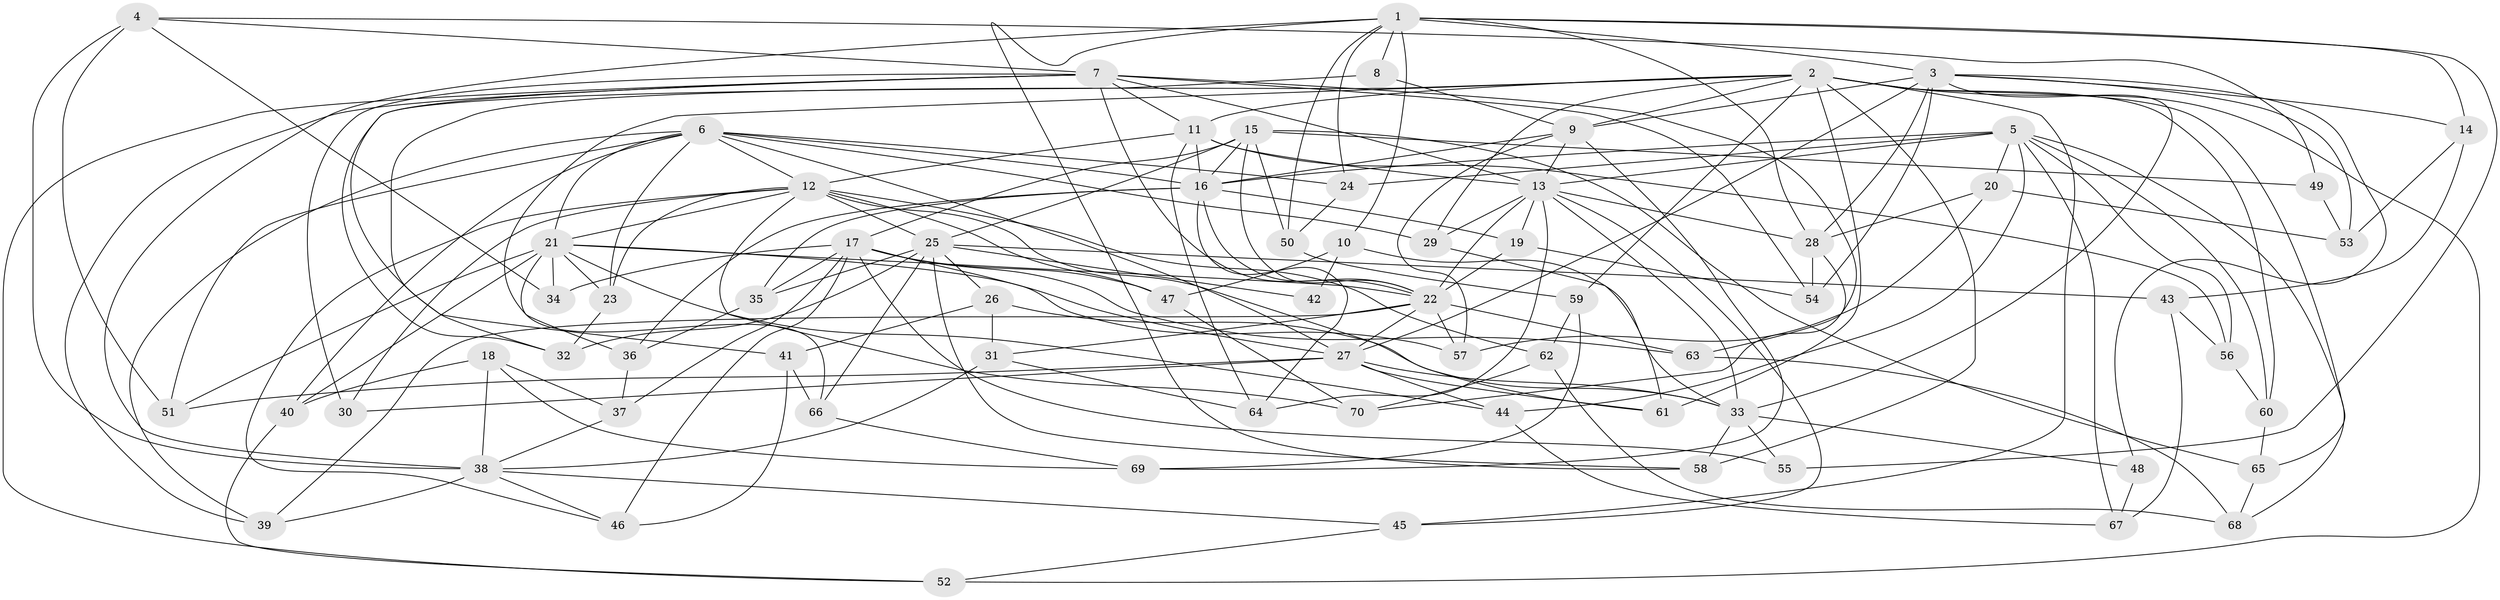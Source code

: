 // original degree distribution, {4: 1.0}
// Generated by graph-tools (version 1.1) at 2025/37/03/09/25 02:37:51]
// undirected, 70 vertices, 188 edges
graph export_dot {
graph [start="1"]
  node [color=gray90,style=filled];
  1;
  2;
  3;
  4;
  5;
  6;
  7;
  8;
  9;
  10;
  11;
  12;
  13;
  14;
  15;
  16;
  17;
  18;
  19;
  20;
  21;
  22;
  23;
  24;
  25;
  26;
  27;
  28;
  29;
  30;
  31;
  32;
  33;
  34;
  35;
  36;
  37;
  38;
  39;
  40;
  41;
  42;
  43;
  44;
  45;
  46;
  47;
  48;
  49;
  50;
  51;
  52;
  53;
  54;
  55;
  56;
  57;
  58;
  59;
  60;
  61;
  62;
  63;
  64;
  65;
  66;
  67;
  68;
  69;
  70;
  1 -- 3 [weight=1.0];
  1 -- 8 [weight=2.0];
  1 -- 10 [weight=1.0];
  1 -- 14 [weight=1.0];
  1 -- 24 [weight=1.0];
  1 -- 28 [weight=1.0];
  1 -- 38 [weight=1.0];
  1 -- 50 [weight=1.0];
  1 -- 55 [weight=2.0];
  1 -- 58 [weight=1.0];
  2 -- 9 [weight=1.0];
  2 -- 11 [weight=1.0];
  2 -- 29 [weight=1.0];
  2 -- 32 [weight=1.0];
  2 -- 45 [weight=1.0];
  2 -- 52 [weight=1.0];
  2 -- 58 [weight=1.0];
  2 -- 59 [weight=1.0];
  2 -- 60 [weight=1.0];
  2 -- 61 [weight=1.0];
  2 -- 65 [weight=1.0];
  2 -- 66 [weight=1.0];
  3 -- 9 [weight=2.0];
  3 -- 14 [weight=1.0];
  3 -- 27 [weight=2.0];
  3 -- 28 [weight=1.0];
  3 -- 33 [weight=1.0];
  3 -- 48 [weight=2.0];
  3 -- 53 [weight=1.0];
  3 -- 54 [weight=1.0];
  4 -- 7 [weight=1.0];
  4 -- 34 [weight=1.0];
  4 -- 38 [weight=3.0];
  4 -- 49 [weight=2.0];
  4 -- 51 [weight=1.0];
  5 -- 13 [weight=1.0];
  5 -- 16 [weight=2.0];
  5 -- 20 [weight=1.0];
  5 -- 24 [weight=1.0];
  5 -- 44 [weight=1.0];
  5 -- 56 [weight=1.0];
  5 -- 60 [weight=1.0];
  5 -- 67 [weight=1.0];
  5 -- 68 [weight=1.0];
  6 -- 12 [weight=1.0];
  6 -- 16 [weight=1.0];
  6 -- 21 [weight=1.0];
  6 -- 23 [weight=1.0];
  6 -- 24 [weight=1.0];
  6 -- 27 [weight=1.0];
  6 -- 29 [weight=1.0];
  6 -- 39 [weight=1.0];
  6 -- 40 [weight=1.0];
  6 -- 51 [weight=1.0];
  7 -- 11 [weight=1.0];
  7 -- 13 [weight=2.0];
  7 -- 22 [weight=1.0];
  7 -- 30 [weight=2.0];
  7 -- 39 [weight=1.0];
  7 -- 41 [weight=1.0];
  7 -- 52 [weight=1.0];
  7 -- 54 [weight=1.0];
  7 -- 63 [weight=1.0];
  8 -- 9 [weight=1.0];
  8 -- 32 [weight=1.0];
  9 -- 13 [weight=1.0];
  9 -- 16 [weight=1.0];
  9 -- 57 [weight=1.0];
  9 -- 69 [weight=1.0];
  10 -- 33 [weight=1.0];
  10 -- 42 [weight=1.0];
  10 -- 47 [weight=1.0];
  11 -- 12 [weight=1.0];
  11 -- 13 [weight=1.0];
  11 -- 16 [weight=2.0];
  11 -- 56 [weight=1.0];
  11 -- 64 [weight=1.0];
  12 -- 21 [weight=1.0];
  12 -- 23 [weight=1.0];
  12 -- 25 [weight=2.0];
  12 -- 30 [weight=1.0];
  12 -- 46 [weight=1.0];
  12 -- 47 [weight=1.0];
  12 -- 61 [weight=1.0];
  12 -- 62 [weight=1.0];
  12 -- 70 [weight=1.0];
  13 -- 19 [weight=1.0];
  13 -- 22 [weight=1.0];
  13 -- 28 [weight=1.0];
  13 -- 29 [weight=1.0];
  13 -- 33 [weight=1.0];
  13 -- 45 [weight=1.0];
  13 -- 64 [weight=1.0];
  14 -- 43 [weight=1.0];
  14 -- 53 [weight=1.0];
  15 -- 16 [weight=1.0];
  15 -- 17 [weight=1.0];
  15 -- 22 [weight=2.0];
  15 -- 25 [weight=1.0];
  15 -- 49 [weight=1.0];
  15 -- 50 [weight=1.0];
  15 -- 65 [weight=1.0];
  16 -- 19 [weight=1.0];
  16 -- 22 [weight=1.0];
  16 -- 35 [weight=1.0];
  16 -- 36 [weight=1.0];
  16 -- 64 [weight=1.0];
  17 -- 27 [weight=1.0];
  17 -- 34 [weight=2.0];
  17 -- 35 [weight=1.0];
  17 -- 37 [weight=1.0];
  17 -- 46 [weight=1.0];
  17 -- 47 [weight=1.0];
  17 -- 55 [weight=1.0];
  17 -- 63 [weight=1.0];
  18 -- 37 [weight=1.0];
  18 -- 38 [weight=1.0];
  18 -- 40 [weight=1.0];
  18 -- 69 [weight=1.0];
  19 -- 22 [weight=1.0];
  19 -- 54 [weight=1.0];
  20 -- 28 [weight=1.0];
  20 -- 53 [weight=1.0];
  20 -- 57 [weight=1.0];
  21 -- 22 [weight=1.0];
  21 -- 23 [weight=1.0];
  21 -- 34 [weight=1.0];
  21 -- 36 [weight=1.0];
  21 -- 40 [weight=1.0];
  21 -- 44 [weight=1.0];
  21 -- 51 [weight=1.0];
  21 -- 57 [weight=1.0];
  22 -- 27 [weight=1.0];
  22 -- 31 [weight=1.0];
  22 -- 39 [weight=1.0];
  22 -- 57 [weight=1.0];
  22 -- 63 [weight=1.0];
  23 -- 32 [weight=1.0];
  24 -- 50 [weight=1.0];
  25 -- 26 [weight=1.0];
  25 -- 32 [weight=1.0];
  25 -- 35 [weight=1.0];
  25 -- 42 [weight=3.0];
  25 -- 43 [weight=1.0];
  25 -- 58 [weight=1.0];
  25 -- 66 [weight=1.0];
  26 -- 31 [weight=1.0];
  26 -- 33 [weight=1.0];
  26 -- 41 [weight=1.0];
  27 -- 30 [weight=1.0];
  27 -- 33 [weight=1.0];
  27 -- 44 [weight=1.0];
  27 -- 51 [weight=1.0];
  27 -- 61 [weight=1.0];
  28 -- 54 [weight=1.0];
  28 -- 70 [weight=1.0];
  29 -- 61 [weight=1.0];
  31 -- 38 [weight=1.0];
  31 -- 64 [weight=1.0];
  33 -- 48 [weight=1.0];
  33 -- 55 [weight=1.0];
  33 -- 58 [weight=1.0];
  35 -- 36 [weight=1.0];
  36 -- 37 [weight=1.0];
  37 -- 38 [weight=1.0];
  38 -- 39 [weight=1.0];
  38 -- 45 [weight=1.0];
  38 -- 46 [weight=1.0];
  40 -- 52 [weight=1.0];
  41 -- 46 [weight=1.0];
  41 -- 66 [weight=1.0];
  43 -- 56 [weight=1.0];
  43 -- 67 [weight=1.0];
  44 -- 67 [weight=1.0];
  45 -- 52 [weight=1.0];
  47 -- 70 [weight=1.0];
  48 -- 67 [weight=1.0];
  49 -- 53 [weight=1.0];
  50 -- 59 [weight=1.0];
  56 -- 60 [weight=1.0];
  59 -- 62 [weight=1.0];
  59 -- 69 [weight=1.0];
  60 -- 65 [weight=1.0];
  62 -- 68 [weight=1.0];
  62 -- 70 [weight=1.0];
  63 -- 68 [weight=1.0];
  65 -- 68 [weight=1.0];
  66 -- 69 [weight=1.0];
}
